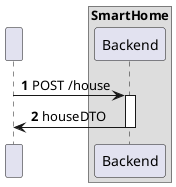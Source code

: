 @startuml
'https://plantuml.com/sequence-diagram
!pragma layout smetana

autonumber


participant " " as HTTP

box "SmartHome"
    participant "Backend" as BE

end box

HTTP -> BE : POST /house
activate BE
BE -> HTTP : houseDTO
deactivate BE

@enduml
